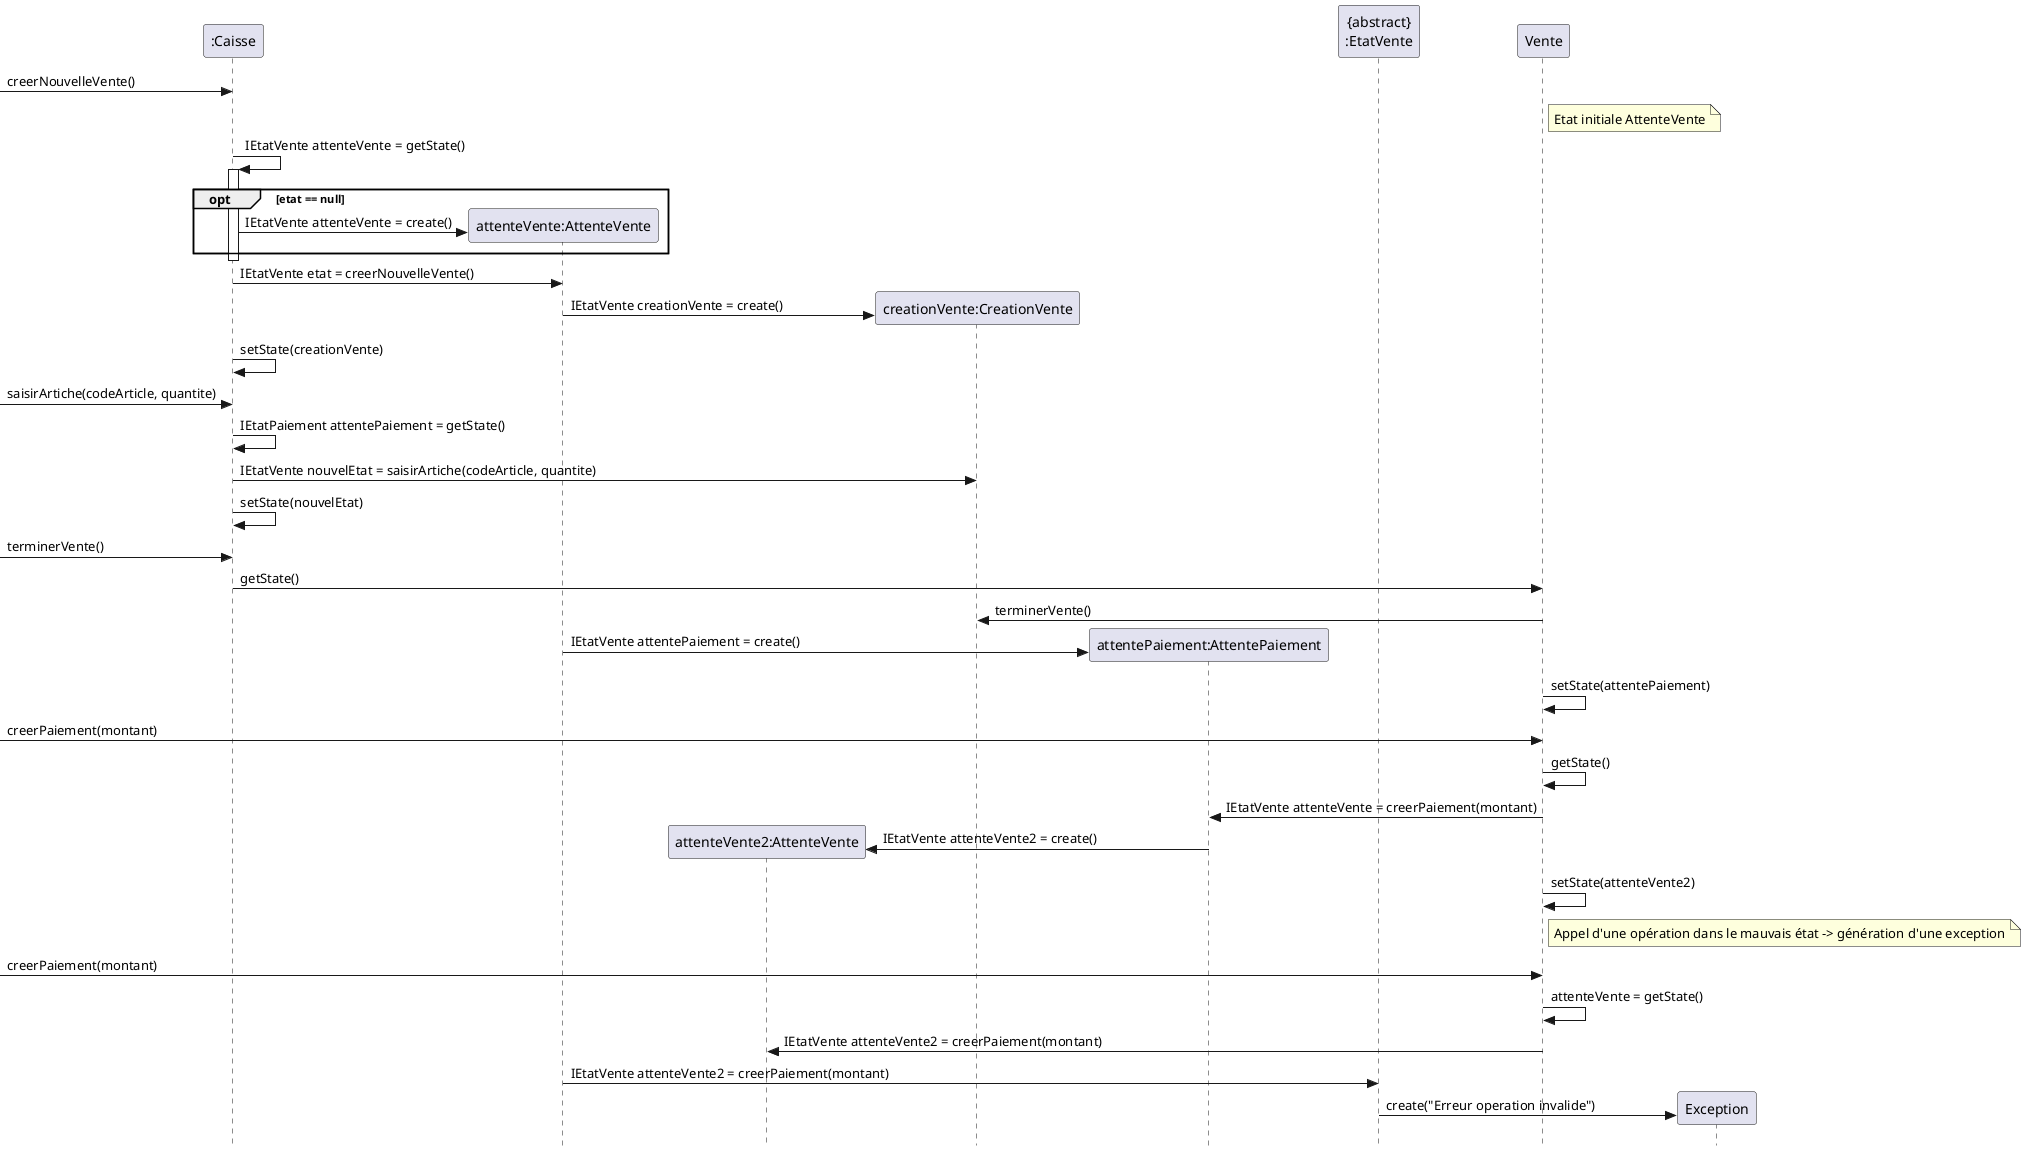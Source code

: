 @startuml
skinparam Style strictuml

participant ":Caisse" as Caisse
participant "attenteVente:AttenteVente" as AttenteVente
participant "attenteVente2:AttenteVente" as AttenteVente2
participant "creationVente:CreationVente" as CreationVente
participant "attentePaiement:AttentePaiement" as AttentePaiement
participant "{abstract}\n:EtatVente" as EtatVente

-> Caisse: creerNouvelleVente()
note right of Vente: Etat initiale AttenteVente
Caisse -> Caisse : IEtatVente attenteVente = getState()
activate Caisse
opt etat == null 
Caisse -> AttenteVente**: IEtatVente attenteVente = create()
end 
deactivate Caisse

Caisse -> AttenteVente: IEtatVente etat = creerNouvelleVente()
AttenteVente -> CreationVente**: IEtatVente creationVente = create()
Caisse -> Caisse: setState(creationVente)

-> Caisse: saisirArtiche(codeArticle, quantite)
Caisse -> Caisse : IEtatPaiement attentePaiement = getState()
Caisse -> CreationVente: IEtatVente nouvelEtat = saisirArtiche(codeArticle, quantite)
Caisse -> Caisse : setState(nouvelEtat)

-> Caisse: terminerVente()
Caisse -> Vente : getState()
Vente -> CreationVente: terminerVente()
AttenteVente -> AttentePaiement**: IEtatVente attentePaiement = create()
Vente -> Vente: setState(attentePaiement)

-> Vente: creerPaiement(montant)
Vente -> Vente: getState()
Vente -> AttentePaiement: IEtatVente attenteVente = creerPaiement(montant)
AttentePaiement -> AttenteVente2**: IEtatVente attenteVente2 = create()
Vente -> Vente: setState(attenteVente2)

note right of Vente: Appel d'une opération dans le mauvais état -> génération d'une exception
-> Vente: creerPaiement(montant)
Vente -> Vente: attenteVente = getState()
Vente -> AttenteVente2: IEtatVente attenteVente2 = creerPaiement(montant)
AttenteVente -> EtatVente: IEtatVente attenteVente2 = creerPaiement(montant)
EtatVente -> Exception**: create("Erreur operation invalide")


@enduml